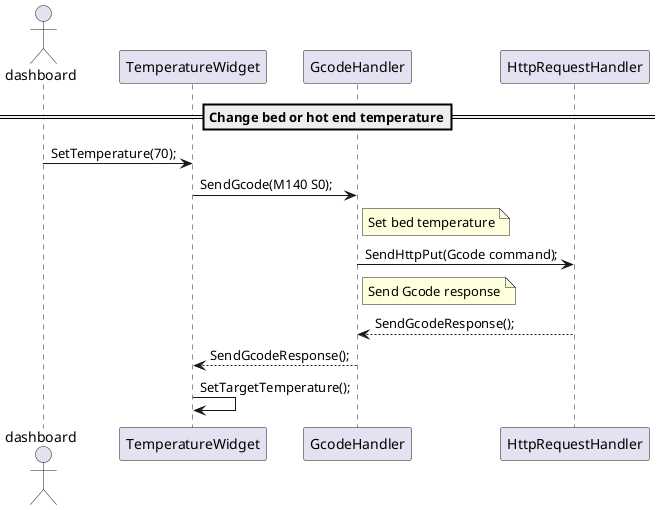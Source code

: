 @startuml
==Change bed or hot end temperature==
actor dashboard
participant TemperatureWidget
participant GcodeHandler
participant HttpRequestHandler
dashboard->TemperatureWidget : SetTemperature(70);
TemperatureWidget->GcodeHandler : SendGcode(M140 S0);
note right of GcodeHandler: Set bed temperature
GcodeHandler->HttpRequestHandler : SendHttpPut(Gcode command);
note right of GcodeHandler: Send Gcode response
HttpRequestHandler-->GcodeHandler : SendGcodeResponse();
GcodeHandler-->TemperatureWidget : SendGcodeResponse();
TemperatureWidget->TemperatureWidget : SetTargetTemperature(); 
@enduml